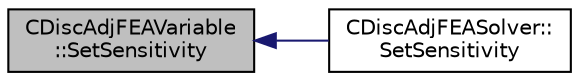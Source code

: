 digraph "CDiscAdjFEAVariable::SetSensitivity"
{
  edge [fontname="Helvetica",fontsize="10",labelfontname="Helvetica",labelfontsize="10"];
  node [fontname="Helvetica",fontsize="10",shape=record];
  rankdir="LR";
  Node98 [label="CDiscAdjFEAVariable\l::SetSensitivity",height=0.2,width=0.4,color="black", fillcolor="grey75", style="filled", fontcolor="black"];
  Node98 -> Node99 [dir="back",color="midnightblue",fontsize="10",style="solid",fontname="Helvetica"];
  Node99 [label="CDiscAdjFEASolver::\lSetSensitivity",height=0.2,width=0.4,color="black", fillcolor="white", style="filled",URL="$class_c_disc_adj_f_e_a_solver.html#a7e20a374ddb397ca581378a6b0033a76",tooltip="Extract and set the geometrical sensitivity. "];
}
